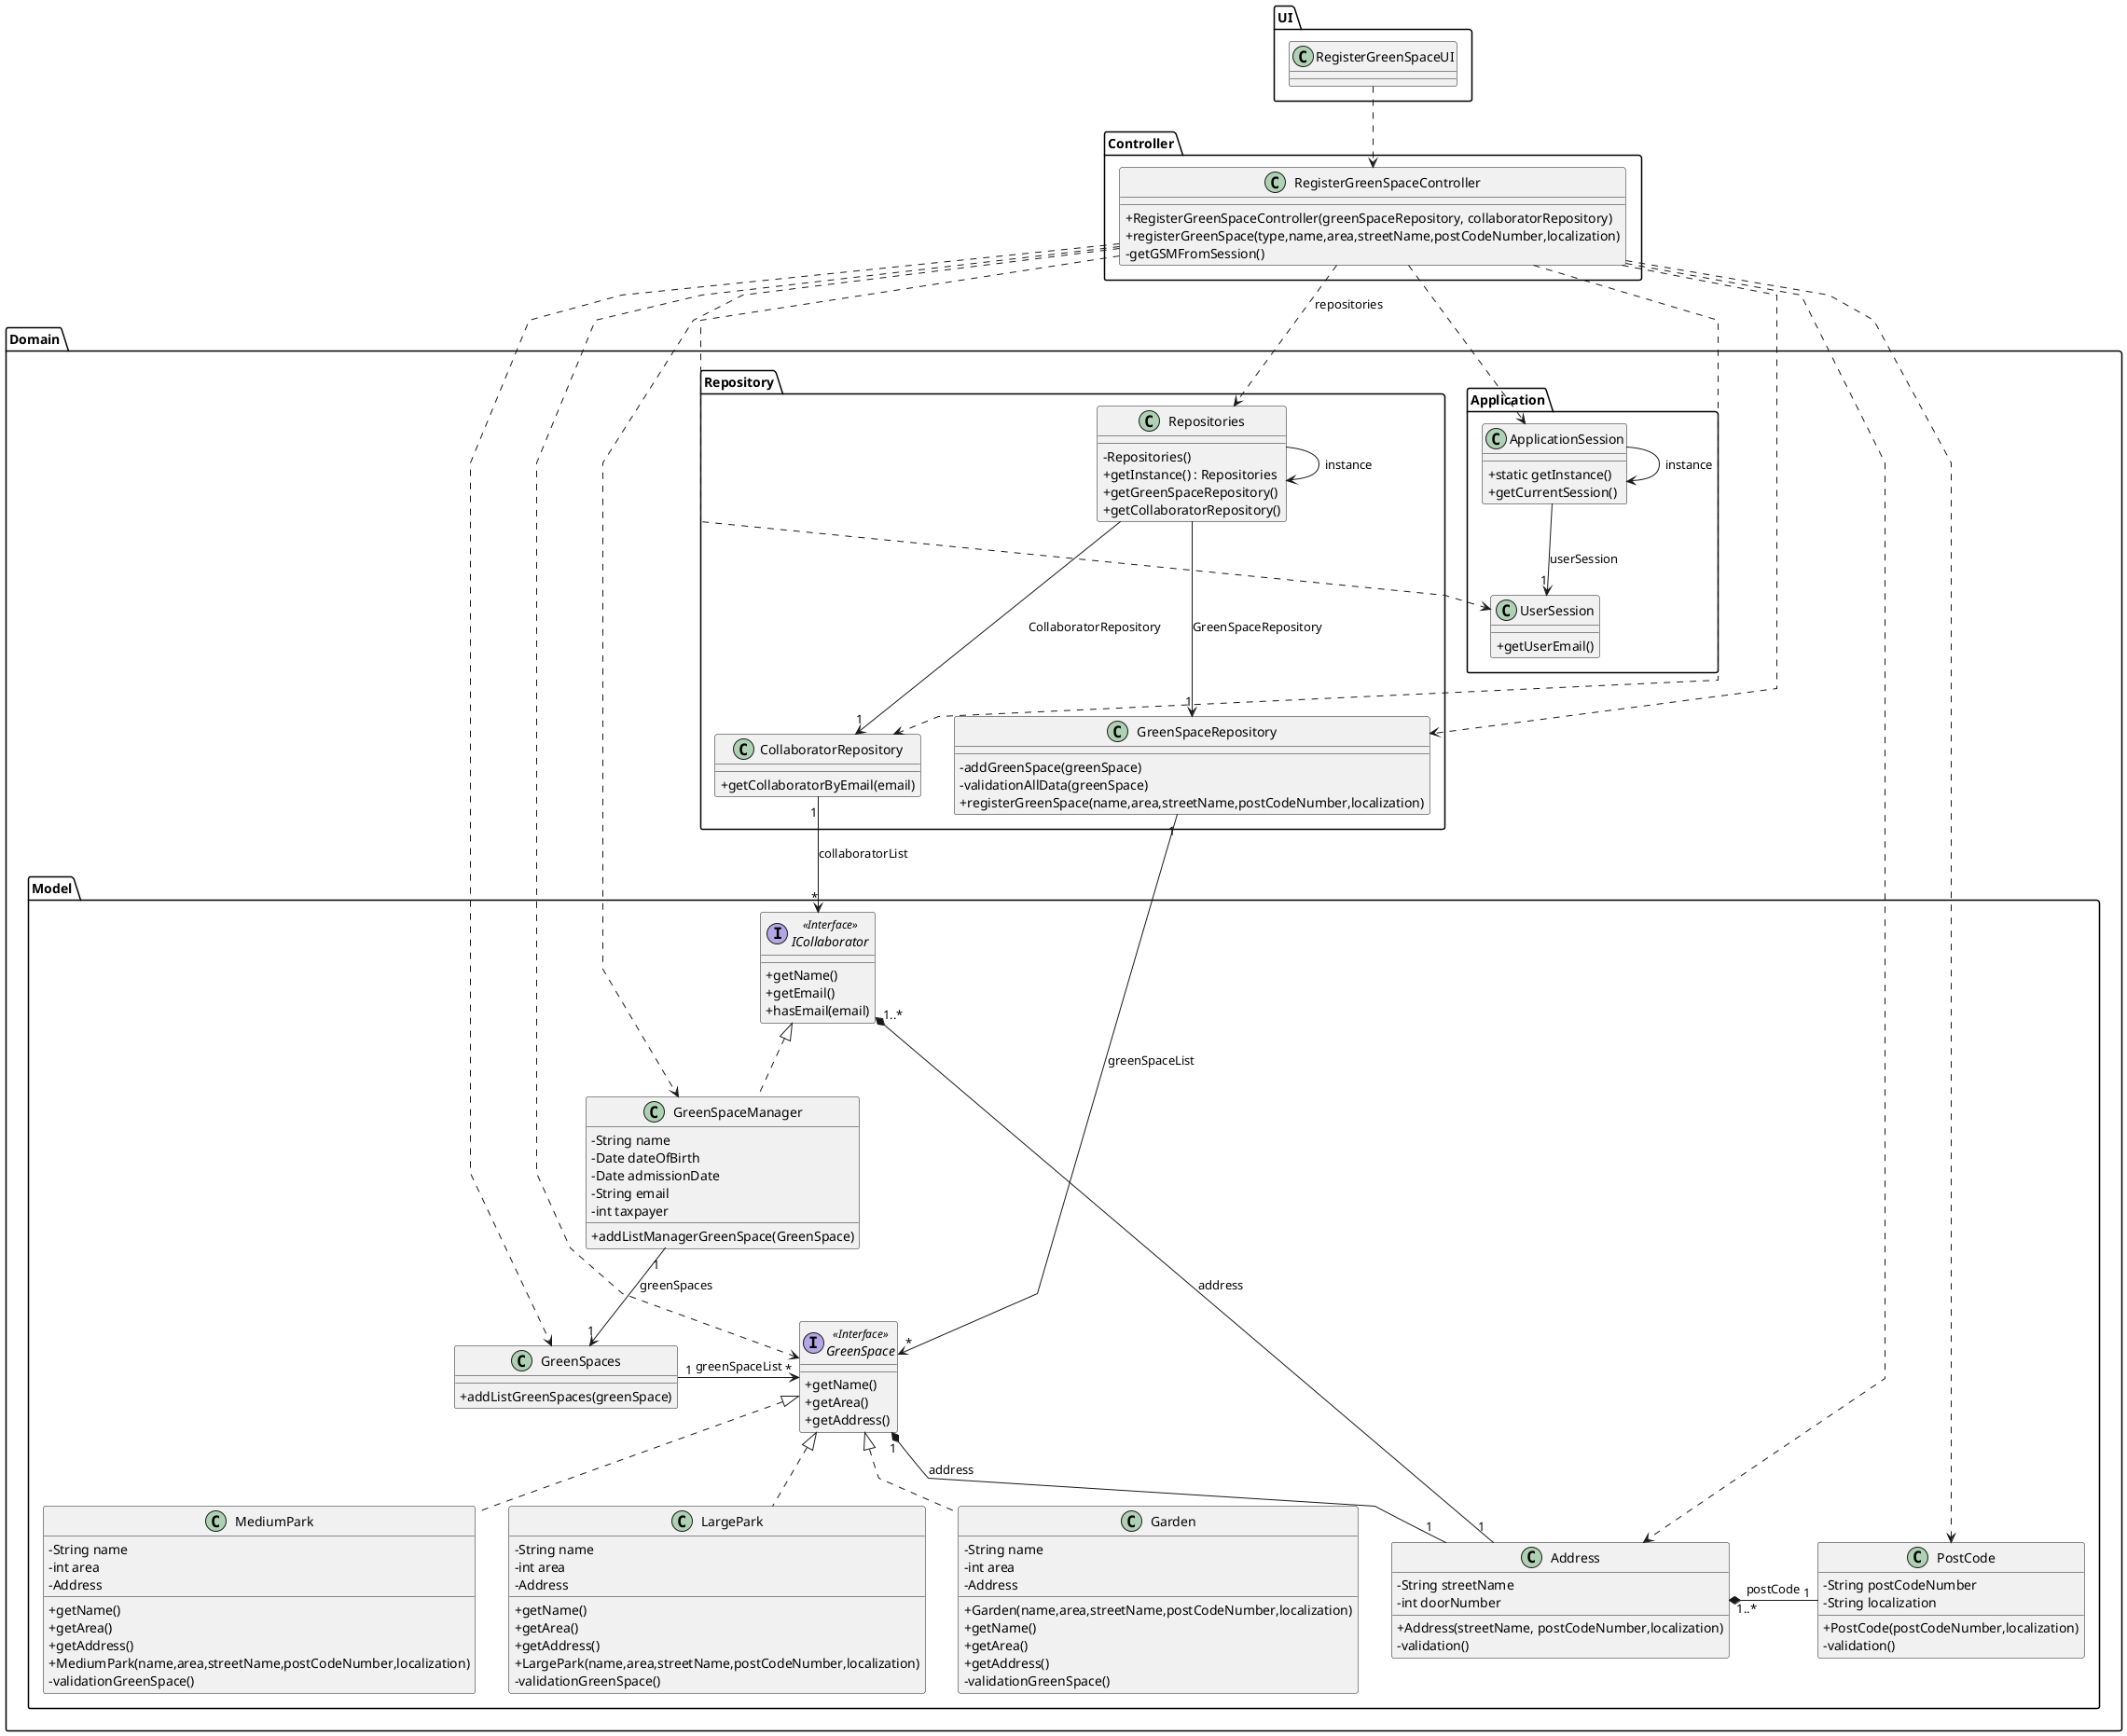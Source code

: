 @startuml
'skinparam monochrome true
skinparam packageStyle rectangle
skinparam shadowing false
skinparam linetype polyline
'skinparam linetype orto

skinparam classAttributeIconSize 0

'left to right direction
package "UI" <<Folder>> {
    class RegisterGreenSpaceUI {
    }
}

package "Controller" <<Folder>> {
    class RegisterGreenSpaceController {
        + RegisterGreenSpaceController(greenSpaceRepository, collaboratorRepository)
        + registerGreenSpace(type,name,area,streetName,postCodeNumber,localization)
        - getGSMFromSession()

    }
}
package "Domain" <<Folder>> {

    package "Domain.Application" <<Folder>> {
        class ApplicationSession
        {
            + static getInstance()
            + getCurrentSession()
        }

        class UserSession
        {
            + getUserEmail()
        }
    }

    package "Domain.Model" <<Folder>> {
        interface GreenSpace <<Interface>>{

            + getName()
            + getArea()
            + getAddress()

        }

        class GreenSpaces{
            + addListGreenSpaces(greenSpace)
        }

        class Garden implements GreenSpace{
            - String name
            - int area
            - Address

            + Garden(name,area,streetName,postCodeNumber,localization)
            + getName()
            + getArea()
            + getAddress()
            - validationGreenSpace()
        }

        class MediumPark implements GreenSpace{
            - String name
            - int area
            - Address

            + getName()
            + getArea()
            + getAddress()
            + MediumPark(name,area,streetName,postCodeNumber,localization)
            - validationGreenSpace()
        }

        class LargePark implements GreenSpace{
            - String name
            - int area
            - Address

            + getName()
            + getArea()
            + getAddress()
            + LargePark(name,area,streetName,postCodeNumber,localization)
            - validationGreenSpace()

        }

        interface ICollaborator <<Interface>>{
            + getName()
            + getEmail()
            + hasEmail(email)

        }

        class GreenSpaceManager implements ICollaborator{
            - String name
            - Date dateOfBirth
            - Date admissionDate
            - String email
            - int taxpayer
            + addListManagerGreenSpace(GreenSpace)

        }

        class Address {
            - String streetName
            - int doorNumber

            + Address(streetName, postCodeNumber,localization)
            - validation()
        }

        class PostCode{
            - String postCodeNumber
            - String localization

            + PostCode(postCodeNumber,localization)
            - validation()
        }
    }

    package "Domain.Repository" <<Folder>> {
        class Repositories {

            - Repositories()
            + getInstance() : Repositories
            + getGreenSpaceRepository()
            + getCollaboratorRepository()
        }

        class CollaboratorRepository {
            + getCollaboratorByEmail(email)
        }

        class GreenSpaceRepository {
            - addGreenSpace(greenSpace)
            - validationAllData(greenSpace)
            + registerGreenSpace(name,area,streetName,postCodeNumber,localization)
        }
    }

}
'-------------------Instance-------------------
Repositories -> Repositories : instance
ApplicationSession -> ApplicationSession : instance

'-------------------UI-------------------
RegisterGreenSpaceUI ..> RegisterGreenSpaceController

'-------------------Controller-------------------
RegisterGreenSpaceController ..> Repositories : repositories
RegisterGreenSpaceController ..> ApplicationSession
RegisterGreenSpaceController ...> UserSession
RegisterGreenSpaceController ...> GreenSpaceRepository
RegisterGreenSpaceController ...> GreenSpaceManager
RegisterGreenSpaceController ...> CollaboratorRepository
RegisterGreenSpaceController ...> GreenSpace
RegisterGreenSpaceController ...> Address
RegisterGreenSpaceController ...> PostCode
RegisterGreenSpaceController ...> GreenSpaces

'-------------------ApplicationSession-------------------
ApplicationSession --> "1" UserSession : userSession

'-------------------Repositories-------------------
Repositories ---> "1" GreenSpaceRepository : GreenSpaceRepository
Repositories ---> "1" CollaboratorRepository : CollaboratorRepository

'-------------------CollaboratorRepository-------------------
CollaboratorRepository "1"  --> "*" ICollaborator : collaboratorList

'-------------------GreenSpaceRepository-------------------
GreenSpaceRepository "1" --> "*" GreenSpace : greenSpaceList

'-------------------Green Space Manager-------------------
GreenSpaceManager "1" --> "1" GreenSpaces : greenSpaces

'-------------------GreenSpace-------------------
GreenSpaces "1" -> "*" GreenSpace: greenSpaceList
GreenSpace "1" *- "1" Address : address

'-------------------Address-------------------
Address "1..*" *- "1" PostCode : postCode
ICollaborator "1..*" *---- "1" Address : address


@enduml